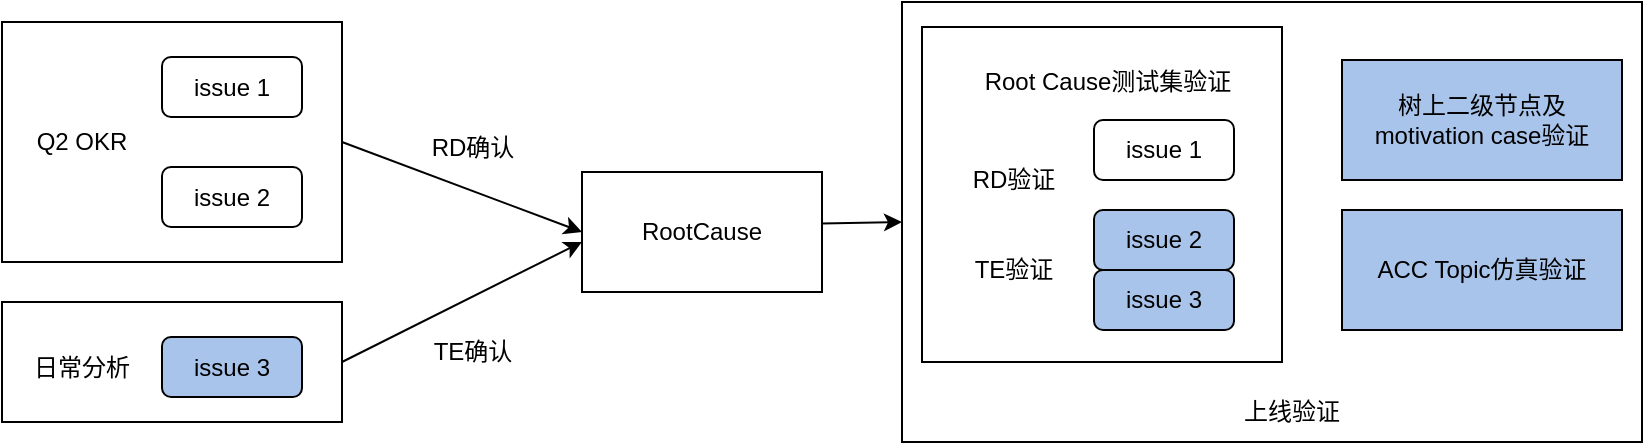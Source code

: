<mxfile version="21.5.2" type="github">
  <diagram name="第 1 页" id="BupNse7iViKritc7MUyU">
    <mxGraphModel dx="1928" dy="943" grid="1" gridSize="10" guides="1" tooltips="1" connect="1" arrows="1" fold="1" page="1" pageScale="1" pageWidth="827" pageHeight="1169" math="0" shadow="0">
      <root>
        <mxCell id="0" />
        <mxCell id="1" parent="0" />
        <mxCell id="D9XbA1xjYA6Hx2A3sFwS-1" value="" style="rounded=0;whiteSpace=wrap;html=1;" parent="1" vertex="1">
          <mxGeometry x="40" y="100" width="170" height="120" as="geometry" />
        </mxCell>
        <mxCell id="D9XbA1xjYA6Hx2A3sFwS-2" value="issue 1" style="rounded=1;whiteSpace=wrap;html=1;" parent="1" vertex="1">
          <mxGeometry x="120" y="117.5" width="70" height="30" as="geometry" />
        </mxCell>
        <mxCell id="D9XbA1xjYA6Hx2A3sFwS-3" value="issue 2" style="rounded=1;whiteSpace=wrap;html=1;" parent="1" vertex="1">
          <mxGeometry x="120" y="172.5" width="70" height="30" as="geometry" />
        </mxCell>
        <mxCell id="D9XbA1xjYA6Hx2A3sFwS-4" value="Q2 OKR" style="text;strokeColor=none;align=center;fillColor=none;html=1;verticalAlign=middle;whiteSpace=wrap;rounded=0;" parent="1" vertex="1">
          <mxGeometry x="50" y="145" width="60" height="30" as="geometry" />
        </mxCell>
        <mxCell id="D9XbA1xjYA6Hx2A3sFwS-5" value="" style="rounded=0;whiteSpace=wrap;html=1;" parent="1" vertex="1">
          <mxGeometry x="40" y="240" width="170" height="60" as="geometry" />
        </mxCell>
        <mxCell id="D9XbA1xjYA6Hx2A3sFwS-6" value="issue 3" style="rounded=1;whiteSpace=wrap;html=1;fillColor=#A9C4EB;" parent="1" vertex="1">
          <mxGeometry x="120" y="257.5" width="70" height="30" as="geometry" />
        </mxCell>
        <mxCell id="D9XbA1xjYA6Hx2A3sFwS-8" value="日常分析" style="text;strokeColor=none;align=center;fillColor=none;html=1;verticalAlign=middle;whiteSpace=wrap;rounded=0;" parent="1" vertex="1">
          <mxGeometry x="50" y="257.5" width="60" height="30" as="geometry" />
        </mxCell>
        <mxCell id="D9XbA1xjYA6Hx2A3sFwS-9" value="RootCause" style="rounded=0;whiteSpace=wrap;html=1;" parent="1" vertex="1">
          <mxGeometry x="330" y="175" width="120" height="60" as="geometry" />
        </mxCell>
        <mxCell id="D9XbA1xjYA6Hx2A3sFwS-17" value="" style="endArrow=classic;html=1;rounded=0;entryX=0;entryY=0.583;entryDx=0;entryDy=0;exitX=1;exitY=0.5;exitDx=0;exitDy=0;entryPerimeter=0;" parent="1" source="D9XbA1xjYA6Hx2A3sFwS-5" target="D9XbA1xjYA6Hx2A3sFwS-9" edge="1">
          <mxGeometry width="50" height="50" relative="1" as="geometry">
            <mxPoint x="210" y="280" as="sourcePoint" />
            <mxPoint x="260" y="230" as="targetPoint" />
          </mxGeometry>
        </mxCell>
        <mxCell id="D9XbA1xjYA6Hx2A3sFwS-18" value="" style="endArrow=classic;html=1;rounded=0;exitX=1;exitY=0.5;exitDx=0;exitDy=0;entryX=0;entryY=0.5;entryDx=0;entryDy=0;" parent="1" source="D9XbA1xjYA6Hx2A3sFwS-1" target="D9XbA1xjYA6Hx2A3sFwS-9" edge="1">
          <mxGeometry width="50" height="50" relative="1" as="geometry">
            <mxPoint x="220" y="280" as="sourcePoint" />
            <mxPoint x="320" y="200" as="targetPoint" />
          </mxGeometry>
        </mxCell>
        <mxCell id="D9XbA1xjYA6Hx2A3sFwS-19" value="RD确认" style="text;html=1;align=center;verticalAlign=middle;resizable=0;points=[];autosize=1;strokeColor=none;fillColor=none;" parent="1" vertex="1">
          <mxGeometry x="245" y="147.5" width="60" height="30" as="geometry" />
        </mxCell>
        <mxCell id="D9XbA1xjYA6Hx2A3sFwS-20" value="TE确认" style="text;html=1;align=center;verticalAlign=middle;resizable=0;points=[];autosize=1;strokeColor=none;fillColor=none;" parent="1" vertex="1">
          <mxGeometry x="245" y="250" width="60" height="30" as="geometry" />
        </mxCell>
        <mxCell id="JclCXEWJArm7Z5esYoIA-1" value="" style="rounded=0;whiteSpace=wrap;html=1;" vertex="1" parent="1">
          <mxGeometry x="490" y="90" width="370" height="220" as="geometry" />
        </mxCell>
        <mxCell id="JclCXEWJArm7Z5esYoIA-2" value="" style="rounded=0;whiteSpace=wrap;html=1;" vertex="1" parent="1">
          <mxGeometry x="500" y="102.5" width="180" height="167.5" as="geometry" />
        </mxCell>
        <mxCell id="JclCXEWJArm7Z5esYoIA-3" value="issue 1" style="rounded=1;whiteSpace=wrap;html=1;" vertex="1" parent="1">
          <mxGeometry x="586" y="149" width="70" height="30" as="geometry" />
        </mxCell>
        <mxCell id="JclCXEWJArm7Z5esYoIA-4" value="issue 2" style="rounded=1;whiteSpace=wrap;html=1;fillColor=#A9C4EB;" vertex="1" parent="1">
          <mxGeometry x="586" y="194" width="70" height="30" as="geometry" />
        </mxCell>
        <mxCell id="JclCXEWJArm7Z5esYoIA-5" value="issue 3" style="rounded=1;whiteSpace=wrap;html=1;fillColor=#A9C4EB;" vertex="1" parent="1">
          <mxGeometry x="586" y="224" width="70" height="30" as="geometry" />
        </mxCell>
        <mxCell id="JclCXEWJArm7Z5esYoIA-6" value="RD验证" style="text;strokeColor=none;align=center;fillColor=none;html=1;verticalAlign=middle;whiteSpace=wrap;rounded=0;" vertex="1" parent="1">
          <mxGeometry x="516" y="164" width="60" height="30" as="geometry" />
        </mxCell>
        <mxCell id="JclCXEWJArm7Z5esYoIA-7" value="TE验证" style="text;strokeColor=none;align=center;fillColor=none;html=1;verticalAlign=middle;whiteSpace=wrap;rounded=0;" vertex="1" parent="1">
          <mxGeometry x="516" y="209" width="60" height="30" as="geometry" />
        </mxCell>
        <mxCell id="JclCXEWJArm7Z5esYoIA-8" value="Root Cause测试集验证" style="text;strokeColor=none;align=center;fillColor=none;html=1;verticalAlign=middle;whiteSpace=wrap;rounded=0;" vertex="1" parent="1">
          <mxGeometry x="526" y="115" width="134" height="30" as="geometry" />
        </mxCell>
        <mxCell id="JclCXEWJArm7Z5esYoIA-9" value="树上二级节点及motivation case验证" style="rounded=0;whiteSpace=wrap;html=1;fillColor=#A9C4EB;" vertex="1" parent="1">
          <mxGeometry x="710" y="119" width="140" height="60" as="geometry" />
        </mxCell>
        <mxCell id="JclCXEWJArm7Z5esYoIA-10" value="ACC Topic仿真验证" style="rounded=0;whiteSpace=wrap;html=1;fillColor=#A9C4EB;" vertex="1" parent="1">
          <mxGeometry x="710" y="194" width="140" height="60" as="geometry" />
        </mxCell>
        <mxCell id="JclCXEWJArm7Z5esYoIA-11" value="上线验证" style="text;strokeColor=none;align=center;fillColor=none;html=1;verticalAlign=middle;whiteSpace=wrap;rounded=0;" vertex="1" parent="1">
          <mxGeometry x="640" y="280" width="90" height="30" as="geometry" />
        </mxCell>
        <mxCell id="JclCXEWJArm7Z5esYoIA-12" value="" style="endArrow=classic;html=1;rounded=0;exitX=1;exitY=0.43;exitDx=0;exitDy=0;entryX=0;entryY=0.5;entryDx=0;entryDy=0;exitPerimeter=0;" edge="1" parent="1" source="D9XbA1xjYA6Hx2A3sFwS-9" target="JclCXEWJArm7Z5esYoIA-1">
          <mxGeometry width="50" height="50" relative="1" as="geometry">
            <mxPoint x="460" y="240" as="sourcePoint" />
            <mxPoint x="480" y="205" as="targetPoint" />
          </mxGeometry>
        </mxCell>
      </root>
    </mxGraphModel>
  </diagram>
</mxfile>
